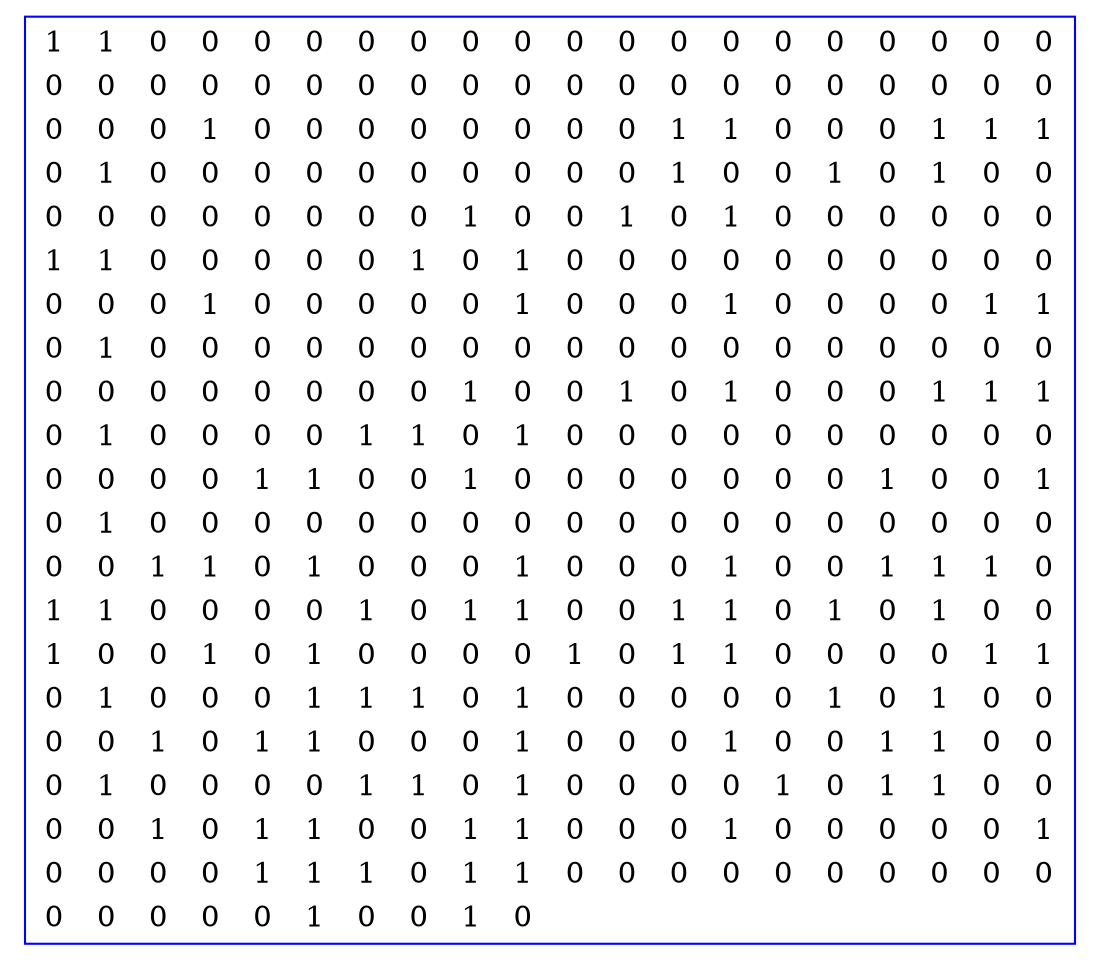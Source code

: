 digraph H {
TableBitInodo [
shape=plaintext
color=blue
label=<
<table border='1' cellborder='0'>
<tr><td> 1 </td><td> 1 </td><td> 0 </td><td> 0 </td><td> 0 </td><td> 0 </td><td> 0 </td><td> 0 </td><td> 0 </td><td> 0 </td><td> 0 </td><td> 0 </td><td> 0 </td><td> 0 </td><td> 0 </td><td> 0 </td><td> 0 </td><td> 0 </td><td> 0 </td><td> 0 </td></tr>
<tr><td> 0 </td><td> 0 </td><td> 0 </td><td> 0 </td><td> 0 </td><td> 0 </td><td> 0 </td><td> 0 </td><td> 0 </td><td> 0 </td><td> 0 </td><td> 0 </td><td> 0 </td><td> 0 </td><td> 0 </td><td> 0 </td><td> 0 </td><td> 0 </td><td> 0 </td><td> 0 </td></tr>
<tr><td> 0 </td><td> 0 </td><td> 0 </td><td> 1 </td><td> 0 </td><td> 0 </td><td> 0 </td><td> 0 </td><td> 0 </td><td> 0 </td><td> 0 </td><td> 0 </td><td> 1 </td><td> 1 </td><td> 0 </td><td> 0 </td><td> 0 </td><td> 1 </td><td> 1 </td><td> 1 </td></tr>
<tr><td> 0 </td><td> 1 </td><td> 0 </td><td> 0 </td><td> 0 </td><td> 0 </td><td> 0 </td><td> 0 </td><td> 0 </td><td> 0 </td><td> 0 </td><td> 0 </td><td> 1 </td><td> 0 </td><td> 0 </td><td> 1 </td><td> 0 </td><td> 1 </td><td> 0 </td><td> 0 </td></tr>
<tr><td> 0 </td><td> 0 </td><td> 0 </td><td> 0 </td><td> 0 </td><td> 0 </td><td> 0 </td><td> 0 </td><td> 1 </td><td> 0 </td><td> 0 </td><td> 1 </td><td> 0 </td><td> 1 </td><td> 0 </td><td> 0 </td><td> 0 </td><td> 0 </td><td> 0 </td><td> 0 </td></tr>
<tr><td> 1 </td><td> 1 </td><td> 0 </td><td> 0 </td><td> 0 </td><td> 0 </td><td> 0 </td><td> 1 </td><td> 0 </td><td> 1 </td><td> 0 </td><td> 0 </td><td> 0 </td><td> 0 </td><td> 0 </td><td> 0 </td><td> 0 </td><td> 0 </td><td> 0 </td><td> 0 </td></tr>
<tr><td> 0 </td><td> 0 </td><td> 0 </td><td> 1 </td><td> 0 </td><td> 0 </td><td> 0 </td><td> 0 </td><td> 0 </td><td> 1 </td><td> 0 </td><td> 0 </td><td> 0 </td><td> 1 </td><td> 0 </td><td> 0 </td><td> 0 </td><td> 0 </td><td> 1 </td><td> 1 </td></tr>
<tr><td> 0 </td><td> 1 </td><td> 0 </td><td> 0 </td><td> 0 </td><td> 0 </td><td> 0 </td><td> 0 </td><td> 0 </td><td> 0 </td><td> 0 </td><td> 0 </td><td> 0 </td><td> 0 </td><td> 0 </td><td> 0 </td><td> 0 </td><td> 0 </td><td> 0 </td><td> 0 </td></tr>
<tr><td> 0 </td><td> 0 </td><td> 0 </td><td> 0 </td><td> 0 </td><td> 0 </td><td> 0 </td><td> 0 </td><td> 1 </td><td> 0 </td><td> 0 </td><td> 1 </td><td> 0 </td><td> 1 </td><td> 0 </td><td> 0 </td><td> 0 </td><td> 1 </td><td> 1 </td><td> 1 </td></tr>
<tr><td> 0 </td><td> 1 </td><td> 0 </td><td> 0 </td><td> 0 </td><td> 0 </td><td> 1 </td><td> 1 </td><td> 0 </td><td> 1 </td><td> 0 </td><td> 0 </td><td> 0 </td><td> 0 </td><td> 0 </td><td> 0 </td><td> 0 </td><td> 0 </td><td> 0 </td><td> 0 </td></tr>
<tr><td> 0 </td><td> 0 </td><td> 0 </td><td> 0 </td><td> 1 </td><td> 1 </td><td> 0 </td><td> 0 </td><td> 1 </td><td> 0 </td><td> 0 </td><td> 0 </td><td> 0 </td><td> 0 </td><td> 0 </td><td> 0 </td><td> 1 </td><td> 0 </td><td> 0 </td><td> 1 </td></tr>
<tr><td> 0 </td><td> 1 </td><td> 0 </td><td> 0 </td><td> 0 </td><td> 0 </td><td> 0 </td><td> 0 </td><td> 0 </td><td> 0 </td><td> 0 </td><td> 0 </td><td> 0 </td><td> 0 </td><td> 0 </td><td> 0 </td><td> 0 </td><td> 0 </td><td> 0 </td><td> 0 </td></tr>
<tr><td> 0 </td><td> 0 </td><td> 1 </td><td> 1 </td><td> 0 </td><td> 1 </td><td> 0 </td><td> 0 </td><td> 0 </td><td> 1 </td><td> 0 </td><td> 0 </td><td> 0 </td><td> 1 </td><td> 0 </td><td> 0 </td><td> 1 </td><td> 1 </td><td> 1 </td><td> 0 </td></tr>
<tr><td> 1 </td><td> 1 </td><td> 0 </td><td> 0 </td><td> 0 </td><td> 0 </td><td> 1 </td><td> 0 </td><td> 1 </td><td> 1 </td><td> 0 </td><td> 0 </td><td> 1 </td><td> 1 </td><td> 0 </td><td> 1 </td><td> 0 </td><td> 1 </td><td> 0 </td><td> 0 </td></tr>
<tr><td> 1 </td><td> 0 </td><td> 0 </td><td> 1 </td><td> 0 </td><td> 1 </td><td> 0 </td><td> 0 </td><td> 0 </td><td> 0 </td><td> 1 </td><td> 0 </td><td> 1 </td><td> 1 </td><td> 0 </td><td> 0 </td><td> 0 </td><td> 0 </td><td> 1 </td><td> 1 </td></tr>
<tr><td> 0 </td><td> 1 </td><td> 0 </td><td> 0 </td><td> 0 </td><td> 1 </td><td> 1 </td><td> 1 </td><td> 0 </td><td> 1 </td><td> 0 </td><td> 0 </td><td> 0 </td><td> 0 </td><td> 0 </td><td> 1 </td><td> 0 </td><td> 1 </td><td> 0 </td><td> 0 </td></tr>
<tr><td> 0 </td><td> 0 </td><td> 1 </td><td> 0 </td><td> 1 </td><td> 1 </td><td> 0 </td><td> 0 </td><td> 0 </td><td> 1 </td><td> 0 </td><td> 0 </td><td> 0 </td><td> 1 </td><td> 0 </td><td> 0 </td><td> 1 </td><td> 1 </td><td> 0 </td><td> 0 </td></tr>
<tr><td> 0 </td><td> 1 </td><td> 0 </td><td> 0 </td><td> 0 </td><td> 0 </td><td> 1 </td><td> 1 </td><td> 0 </td><td> 1 </td><td> 0 </td><td> 0 </td><td> 0 </td><td> 0 </td><td> 1 </td><td> 0 </td><td> 1 </td><td> 1 </td><td> 0 </td><td> 0 </td></tr>
<tr><td> 0 </td><td> 0 </td><td> 1 </td><td> 0 </td><td> 1 </td><td> 1 </td><td> 0 </td><td> 0 </td><td> 1 </td><td> 1 </td><td> 0 </td><td> 0 </td><td> 0 </td><td> 1 </td><td> 0 </td><td> 0 </td><td> 0 </td><td> 0 </td><td> 0 </td><td> 1 </td></tr>
<tr><td> 0 </td><td> 0 </td><td> 0 </td><td> 0 </td><td> 1 </td><td> 1 </td><td> 1 </td><td> 0 </td><td> 1 </td><td> 1 </td><td> 0 </td><td> 0 </td><td> 0 </td><td> 0 </td><td> 0 </td><td> 0 </td><td> 0 </td><td> 0 </td><td> 0 </td><td> 0 </td></tr>
<tr><td> 0 </td><td> 0 </td><td> 0 </td><td> 0 </td><td> 0 </td><td> 1 </td><td> 0 </td><td> 0 </td><td> 1 </td><td> 0 </td></tr>
</table>
>];
}
